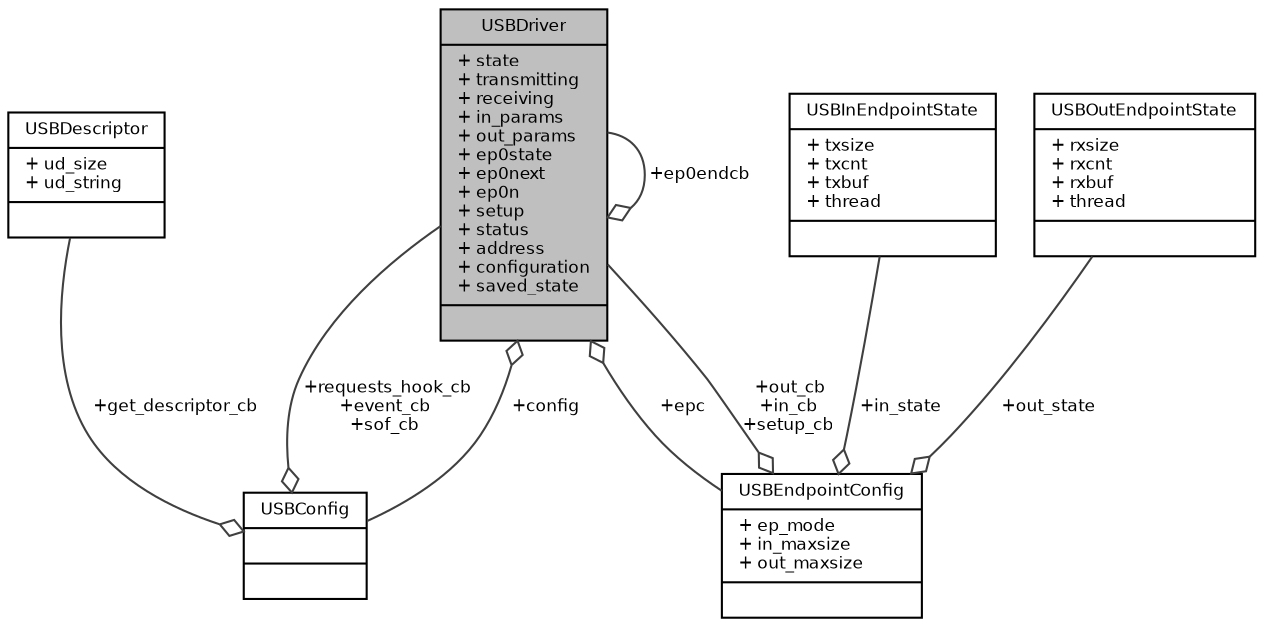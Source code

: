 digraph "USBDriver"
{
  bgcolor="transparent";
  edge [fontname="Helvetica",fontsize="8",labelfontname="Helvetica",labelfontsize="8"];
  node [fontname="Helvetica",fontsize="8",shape=record];
  Node1 [label="{USBDriver\n|+ state\l+ transmitting\l+ receiving\l+ in_params\l+ out_params\l+ ep0state\l+ ep0next\l+ ep0n\l+ setup\l+ status\l+ address\l+ configuration\l+ saved_state\l|}",height=0.2,width=0.4,color="black", fillcolor="grey75", style="filled", fontcolor="black"];
  Node2 -> Node1 [color="grey25",fontsize="8",style="solid",label=" +config" ,arrowhead="odiamond",fontname="Helvetica"];
  Node2 [label="{USBConfig\n||}",height=0.2,width=0.4,color="black",URL="$struct_u_s_b_config.html",tooltip="Type of an USB driver configuration structure. "];
  Node3 -> Node2 [color="grey25",fontsize="8",style="solid",label=" +get_descriptor_cb" ,arrowhead="odiamond",fontname="Helvetica"];
  Node3 [label="{USBDescriptor\n|+ ud_size\l+ ud_string\l|}",height=0.2,width=0.4,color="black",URL="$struct_u_s_b_descriptor.html",tooltip="Type of an USB descriptor. "];
  Node1 -> Node2 [color="grey25",fontsize="8",style="solid",label=" +requests_hook_cb\n+event_cb\n+sof_cb" ,arrowhead="odiamond",fontname="Helvetica"];
  Node1 -> Node1 [color="grey25",fontsize="8",style="solid",label=" +ep0endcb" ,arrowhead="odiamond",fontname="Helvetica"];
  Node4 -> Node1 [color="grey25",fontsize="8",style="solid",label=" +epc" ,arrowhead="odiamond",fontname="Helvetica"];
  Node4 [label="{USBEndpointConfig\n|+ ep_mode\l+ in_maxsize\l+ out_maxsize\l|}",height=0.2,width=0.4,color="black",URL="$struct_u_s_b_endpoint_config.html",tooltip="Type of an USB endpoint configuration structure. "];
  Node5 -> Node4 [color="grey25",fontsize="8",style="solid",label=" +out_state" ,arrowhead="odiamond",fontname="Helvetica"];
  Node5 [label="{USBOutEndpointState\n|+ rxsize\l+ rxcnt\l+ rxbuf\l+ thread\l|}",height=0.2,width=0.4,color="black",URL="$struct_u_s_b_out_endpoint_state.html",tooltip="Type of an OUT endpoint state structure. "];
  Node1 -> Node4 [color="grey25",fontsize="8",style="solid",label=" +out_cb\n+in_cb\n+setup_cb" ,arrowhead="odiamond",fontname="Helvetica"];
  Node6 -> Node4 [color="grey25",fontsize="8",style="solid",label=" +in_state" ,arrowhead="odiamond",fontname="Helvetica"];
  Node6 [label="{USBInEndpointState\n|+ txsize\l+ txcnt\l+ txbuf\l+ thread\l|}",height=0.2,width=0.4,color="black",URL="$struct_u_s_b_in_endpoint_state.html",tooltip="Type of an IN endpoint state structure. "];
}
